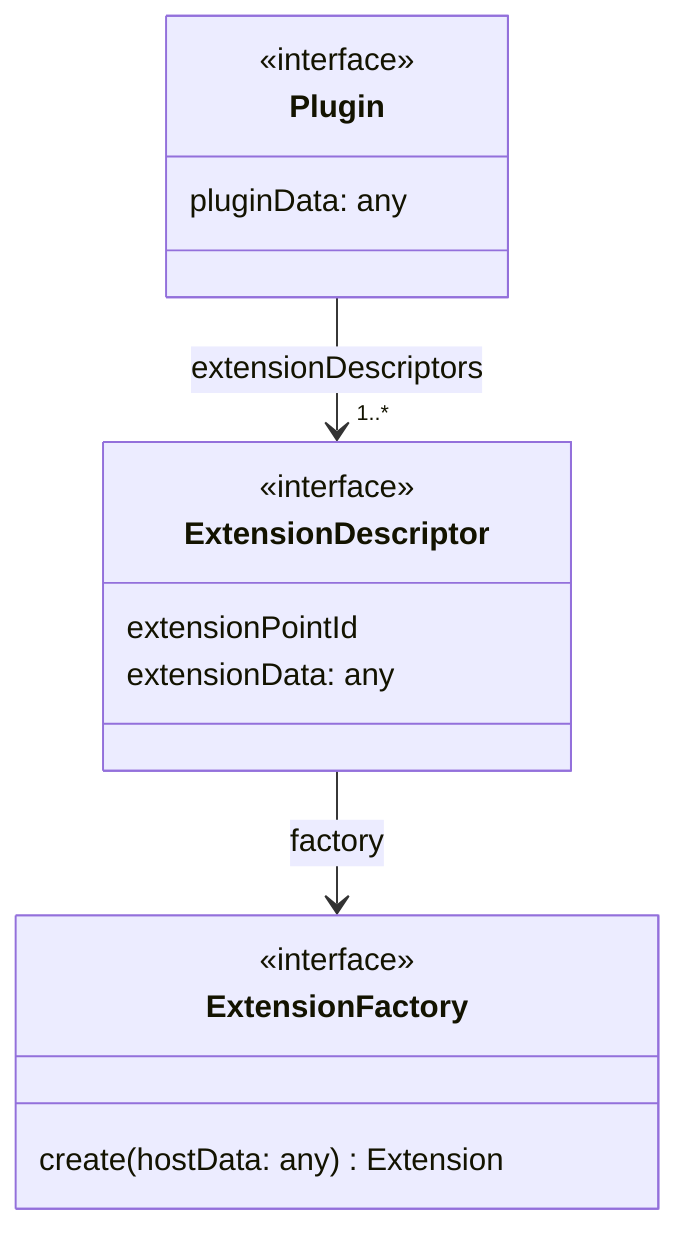 classDiagram
    class Plugin {
        <<interface>>
        pluginData: any
    }

    class ExtensionDescriptor {
        <<interface>>
        extensionPointId
        extensionData: any
    }

    class ExtensionFactory {
        <<interface>>
        create(hostData: any) Extension
    }

    Plugin --> "1..*" ExtensionDescriptor: extensionDescriptors
    ExtensionDescriptor --> ExtensionFactory: factory